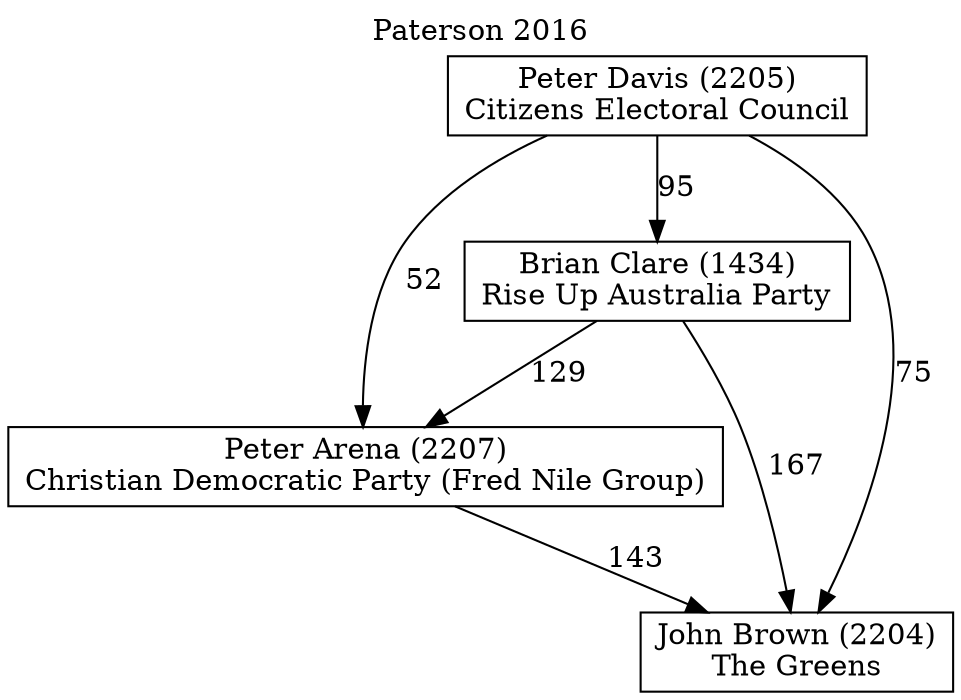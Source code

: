 // House preference flow
digraph "John Brown (2204)_Paterson_2016" {
	graph [label="Paterson 2016" labelloc=t mclimit=10]
	node [shape=box]
	"Peter Arena (2207)" [label="Peter Arena (2207)
Christian Democratic Party (Fred Nile Group)"]
	"Brian Clare (1434)" [label="Brian Clare (1434)
Rise Up Australia Party"]
	"Peter Davis (2205)" [label="Peter Davis (2205)
Citizens Electoral Council"]
	"John Brown (2204)" [label="John Brown (2204)
The Greens"]
	"Peter Arena (2207)" -> "John Brown (2204)" [label=143]
	"Brian Clare (1434)" -> "Peter Arena (2207)" [label=129]
	"Peter Davis (2205)" -> "Brian Clare (1434)" [label=95]
	"Brian Clare (1434)" -> "John Brown (2204)" [label=167]
	"Peter Davis (2205)" -> "John Brown (2204)" [label=75]
	"Peter Davis (2205)" -> "Peter Arena (2207)" [label=52]
}
